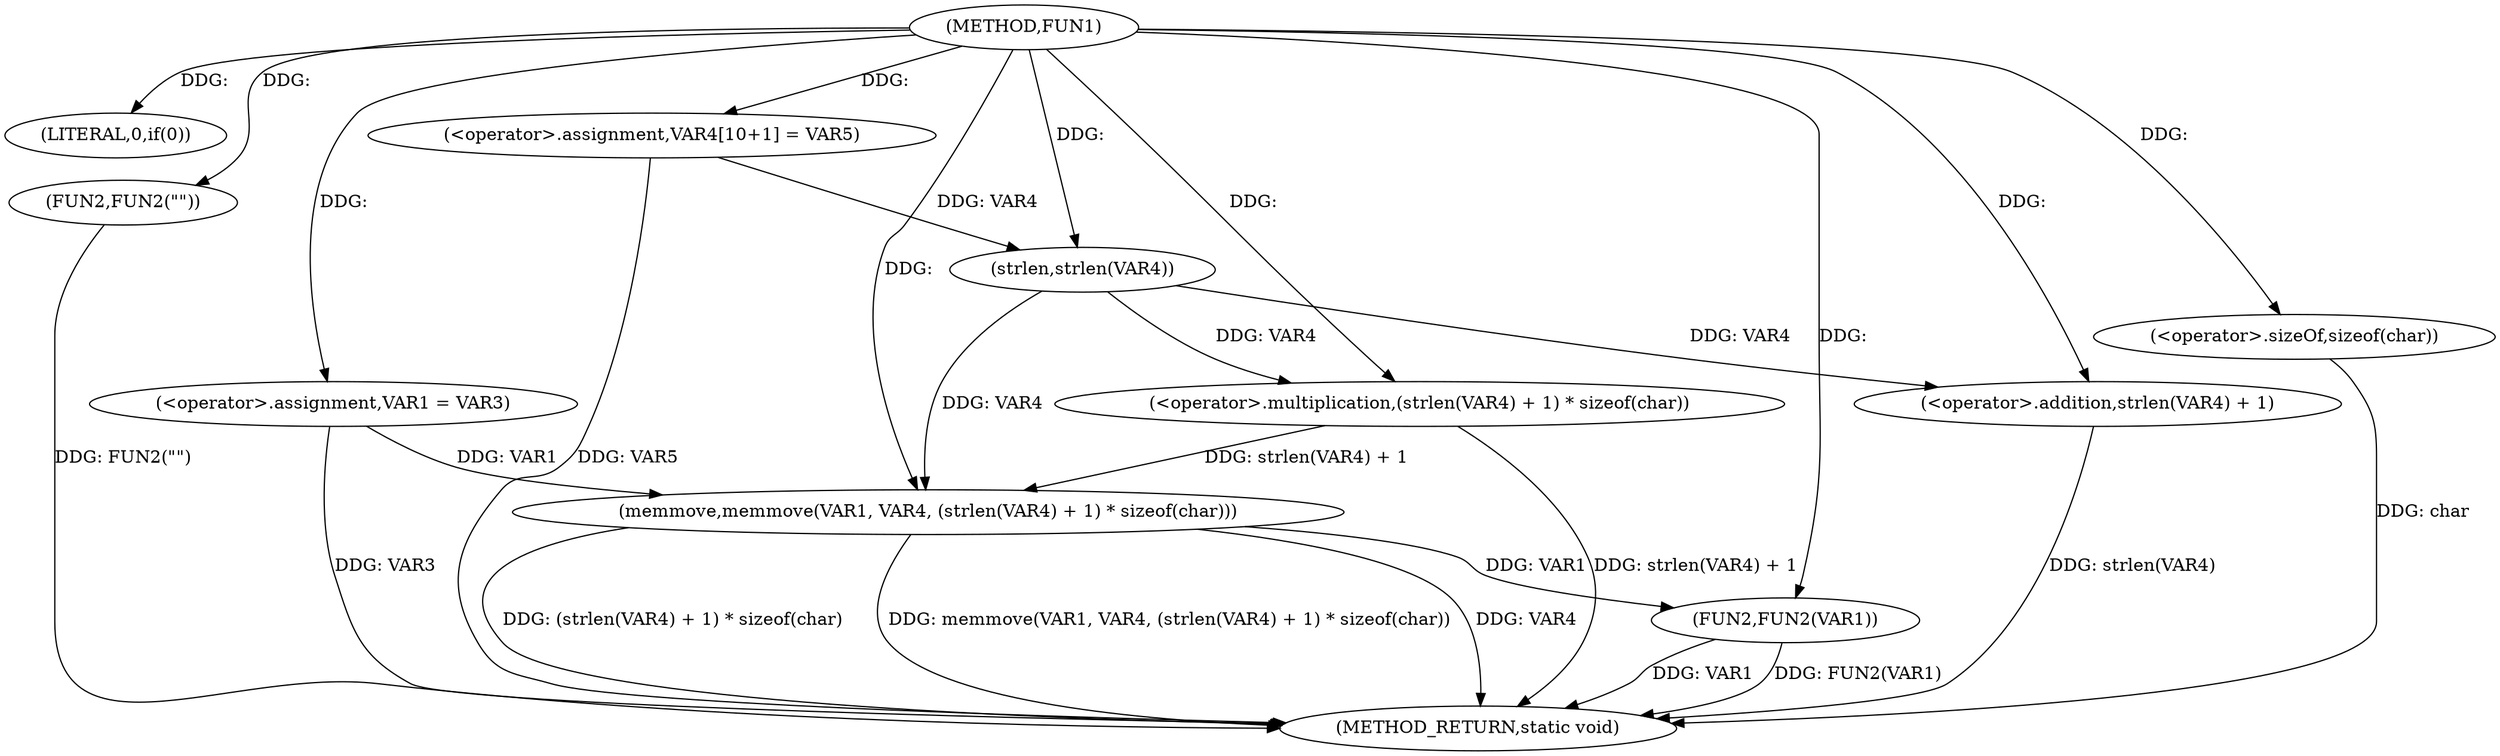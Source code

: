 digraph FUN1 {  
"1000100" [label = "(METHOD,FUN1)" ]
"1000132" [label = "(METHOD_RETURN,static void)" ]
"1000106" [label = "(LITERAL,0,if(0))" ]
"1000108" [label = "(FUN2,FUN2(\"\"))" ]
"1000112" [label = "(<operator>.assignment,VAR1 = VAR3)" ]
"1000117" [label = "(<operator>.assignment,VAR4[10+1] = VAR5)" ]
"1000120" [label = "(memmove,memmove(VAR1, VAR4, (strlen(VAR4) + 1) * sizeof(char)))" ]
"1000123" [label = "(<operator>.multiplication,(strlen(VAR4) + 1) * sizeof(char))" ]
"1000124" [label = "(<operator>.addition,strlen(VAR4) + 1)" ]
"1000125" [label = "(strlen,strlen(VAR4))" ]
"1000128" [label = "(<operator>.sizeOf,sizeof(char))" ]
"1000130" [label = "(FUN2,FUN2(VAR1))" ]
  "1000130" -> "1000132"  [ label = "DDG: FUN2(VAR1)"] 
  "1000124" -> "1000132"  [ label = "DDG: strlen(VAR4)"] 
  "1000108" -> "1000132"  [ label = "DDG: FUN2(\"\")"] 
  "1000112" -> "1000132"  [ label = "DDG: VAR3"] 
  "1000120" -> "1000132"  [ label = "DDG: (strlen(VAR4) + 1) * sizeof(char)"] 
  "1000128" -> "1000132"  [ label = "DDG: char"] 
  "1000120" -> "1000132"  [ label = "DDG: memmove(VAR1, VAR4, (strlen(VAR4) + 1) * sizeof(char))"] 
  "1000120" -> "1000132"  [ label = "DDG: VAR4"] 
  "1000117" -> "1000132"  [ label = "DDG: VAR5"] 
  "1000130" -> "1000132"  [ label = "DDG: VAR1"] 
  "1000123" -> "1000132"  [ label = "DDG: strlen(VAR4) + 1"] 
  "1000100" -> "1000106"  [ label = "DDG: "] 
  "1000100" -> "1000108"  [ label = "DDG: "] 
  "1000100" -> "1000112"  [ label = "DDG: "] 
  "1000100" -> "1000117"  [ label = "DDG: "] 
  "1000112" -> "1000120"  [ label = "DDG: VAR1"] 
  "1000100" -> "1000120"  [ label = "DDG: "] 
  "1000125" -> "1000120"  [ label = "DDG: VAR4"] 
  "1000123" -> "1000120"  [ label = "DDG: strlen(VAR4) + 1"] 
  "1000125" -> "1000123"  [ label = "DDG: VAR4"] 
  "1000100" -> "1000123"  [ label = "DDG: "] 
  "1000125" -> "1000124"  [ label = "DDG: VAR4"] 
  "1000117" -> "1000125"  [ label = "DDG: VAR4"] 
  "1000100" -> "1000125"  [ label = "DDG: "] 
  "1000100" -> "1000124"  [ label = "DDG: "] 
  "1000100" -> "1000128"  [ label = "DDG: "] 
  "1000120" -> "1000130"  [ label = "DDG: VAR1"] 
  "1000100" -> "1000130"  [ label = "DDG: "] 
}
